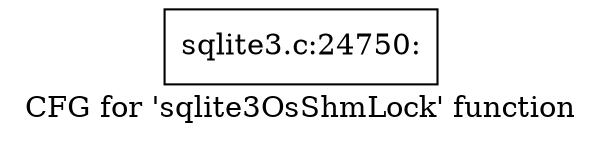digraph "CFG for 'sqlite3OsShmLock' function" {
	label="CFG for 'sqlite3OsShmLock' function";

	Node0x55c0f52a51d0 [shape=record,label="{sqlite3.c:24750:}"];
}
